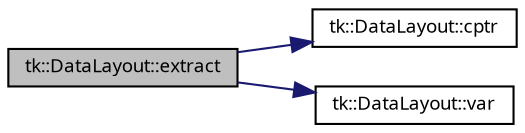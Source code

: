 digraph "tk::DataLayout::extract"
{
 // INTERACTIVE_SVG=YES
  bgcolor="transparent";
  edge [fontname="sans-serif",fontsize="9",labelfontname="sans-serif",labelfontsize="9"];
  node [fontname="sans-serif",fontsize="9",shape=record];
  rankdir="LR";
  Node1 [label="tk::DataLayout::extract",height=0.2,width=0.4,color="black", fillcolor="grey75", style="filled", fontcolor="black"];
  Node1 -> Node2 [color="midnightblue",fontsize="9",style="solid",fontname="sans-serif"];
  Node2 [label="tk::DataLayout::cptr",height=0.2,width=0.4,color="black",URL="$classtk_1_1_data_layout.html#af56053b52d0bcc38f853417cfdd9574c"];
  Node1 -> Node3 [color="midnightblue",fontsize="9",style="solid",fontname="sans-serif"];
  Node3 [label="tk::DataLayout::var",height=0.2,width=0.4,color="black",URL="$classtk_1_1_data_layout.html#a6bd93feb7dcb6e638ab6eebb0e4441f5"];
}
